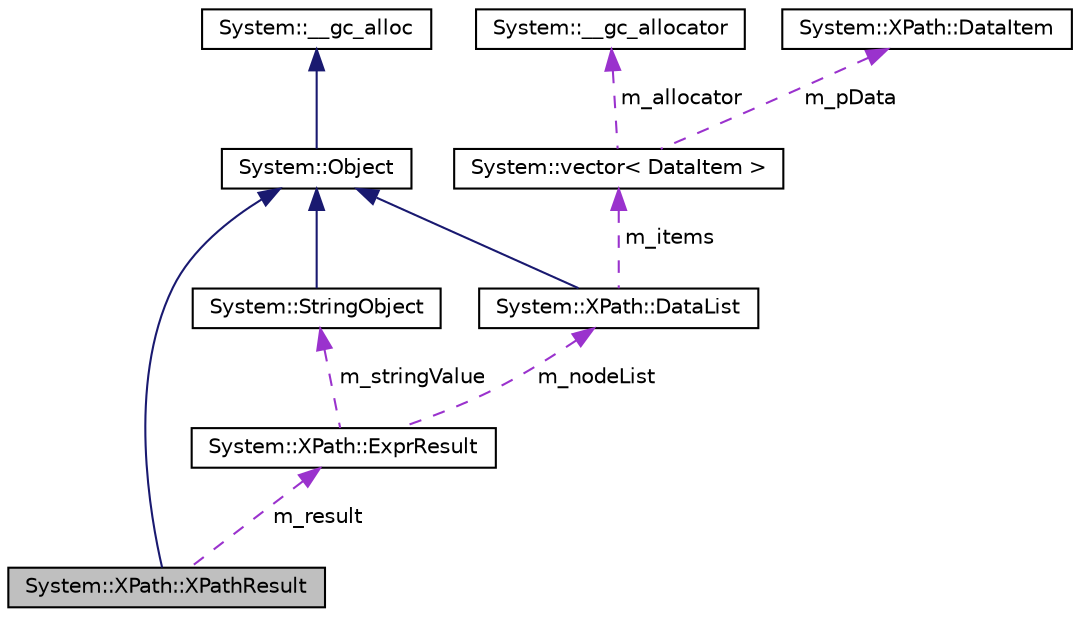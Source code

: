 digraph G
{
  edge [fontname="Helvetica",fontsize="10",labelfontname="Helvetica",labelfontsize="10"];
  node [fontname="Helvetica",fontsize="10",shape=record];
  Node1 [label="System::XPath::XPathResult",height=0.2,width=0.4,color="black", fillcolor="grey75", style="filled" fontcolor="black"];
  Node2 -> Node1 [dir="back",color="midnightblue",fontsize="10",style="solid",fontname="Helvetica"];
  Node2 [label="System::Object",height=0.2,width=0.4,color="black", fillcolor="white", style="filled",URL="$class_system_1_1_object.html"];
  Node3 -> Node2 [dir="back",color="midnightblue",fontsize="10",style="solid",fontname="Helvetica"];
  Node3 [label="System::__gc_alloc",height=0.2,width=0.4,color="black", fillcolor="white", style="filled",URL="$class_system_1_1____gc__alloc.html"];
  Node4 -> Node1 [dir="back",color="darkorchid3",fontsize="10",style="dashed",label=" m_result" ,fontname="Helvetica"];
  Node4 [label="System::XPath::ExprResult",height=0.2,width=0.4,color="black", fillcolor="white", style="filled",URL="$class_system_1_1_x_path_1_1_expr_result.html"];
  Node5 -> Node4 [dir="back",color="darkorchid3",fontsize="10",style="dashed",label=" m_stringValue" ,fontname="Helvetica"];
  Node5 [label="System::StringObject",height=0.2,width=0.4,color="black", fillcolor="white", style="filled",URL="$class_system_1_1_string_object.html"];
  Node2 -> Node5 [dir="back",color="midnightblue",fontsize="10",style="solid",fontname="Helvetica"];
  Node6 -> Node4 [dir="back",color="darkorchid3",fontsize="10",style="dashed",label=" m_nodeList" ,fontname="Helvetica"];
  Node6 [label="System::XPath::DataList",height=0.2,width=0.4,color="black", fillcolor="white", style="filled",URL="$class_system_1_1_x_path_1_1_data_list.html"];
  Node2 -> Node6 [dir="back",color="midnightblue",fontsize="10",style="solid",fontname="Helvetica"];
  Node7 -> Node6 [dir="back",color="darkorchid3",fontsize="10",style="dashed",label=" m_items" ,fontname="Helvetica"];
  Node7 [label="System::vector\< DataItem \>",height=0.2,width=0.4,color="black", fillcolor="white", style="filled",URL="$class_system_1_1vector.html"];
  Node8 -> Node7 [dir="back",color="darkorchid3",fontsize="10",style="dashed",label=" m_pData" ,fontname="Helvetica"];
  Node8 [label="System::XPath::DataItem",height=0.2,width=0.4,color="black", fillcolor="white", style="filled",URL="$class_system_1_1_x_path_1_1_data_item.html"];
  Node9 -> Node7 [dir="back",color="darkorchid3",fontsize="10",style="dashed",label=" m_allocator" ,fontname="Helvetica"];
  Node9 [label="System::__gc_allocator",height=0.2,width=0.4,color="black", fillcolor="white", style="filled",URL="$class_system_1_1____gc__allocator.html"];
}
